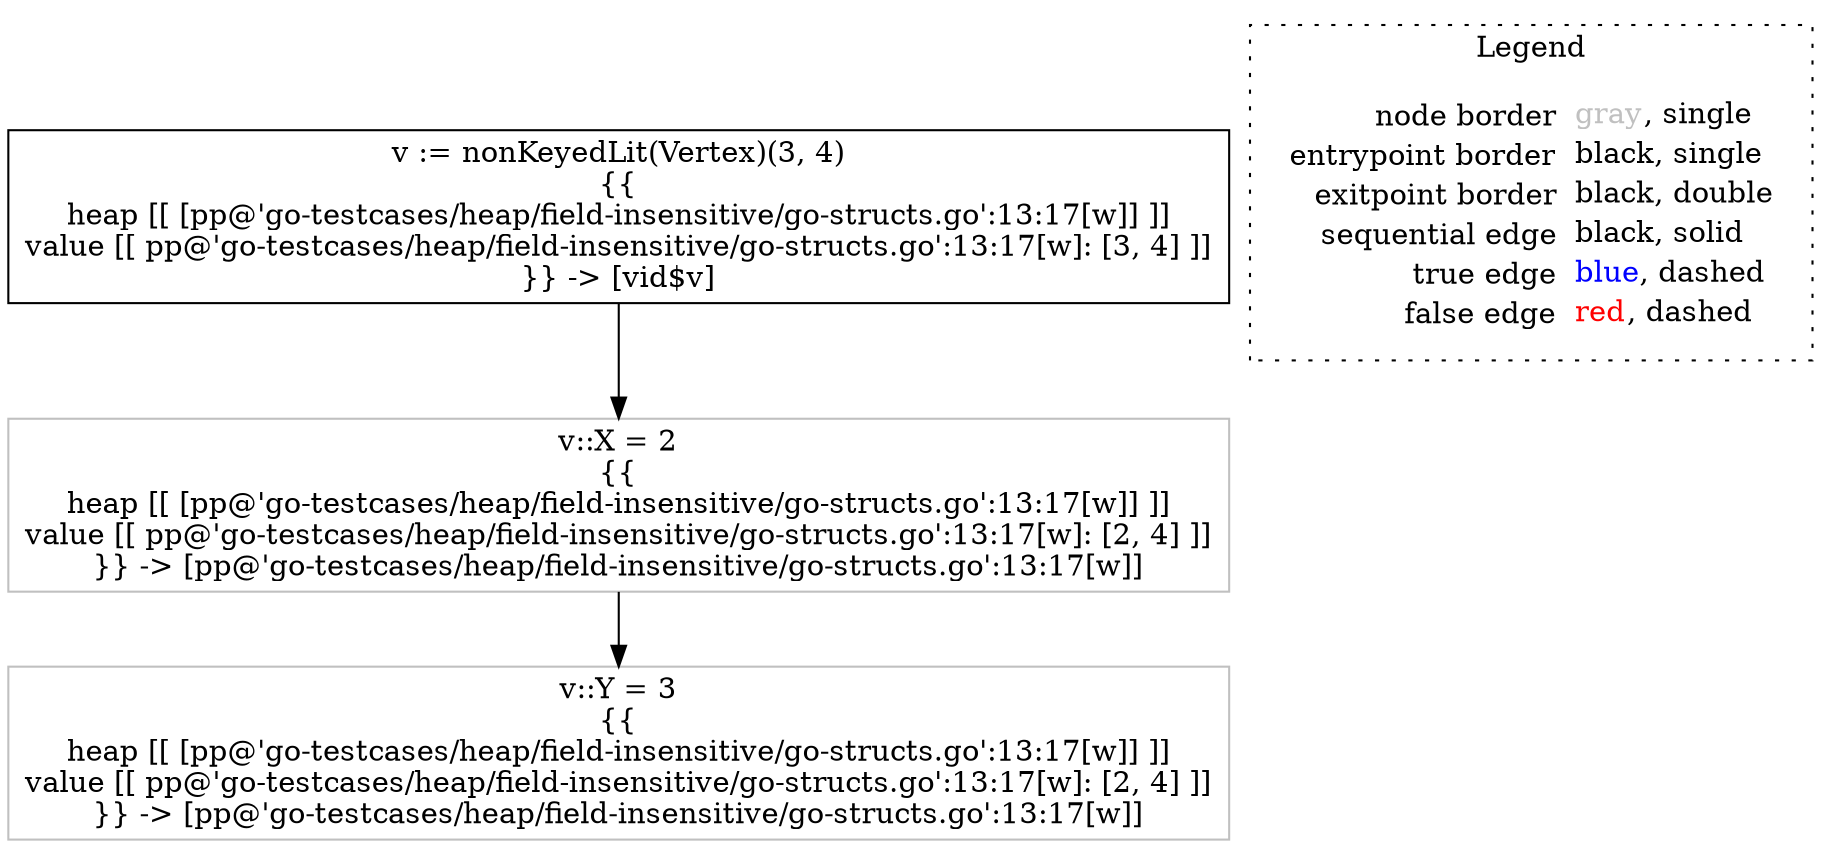 digraph {
	"node0" [shape="rect",color="black",label=<v := nonKeyedLit(Vertex)(3, 4)<BR/>{{<BR/>heap [[ [pp@'go-testcases/heap/field-insensitive/go-structs.go':13:17[w]] ]]<BR/>value [[ pp@'go-testcases/heap/field-insensitive/go-structs.go':13:17[w]: [3, 4] ]]<BR/>}} -&gt; [vid$v]>];
	"node1" [shape="rect",color="gray",label=<v::X = 2<BR/>{{<BR/>heap [[ [pp@'go-testcases/heap/field-insensitive/go-structs.go':13:17[w]] ]]<BR/>value [[ pp@'go-testcases/heap/field-insensitive/go-structs.go':13:17[w]: [2, 4] ]]<BR/>}} -&gt; [pp@'go-testcases/heap/field-insensitive/go-structs.go':13:17[w]]>];
	"node2" [shape="rect",color="gray",label=<v::Y = 3<BR/>{{<BR/>heap [[ [pp@'go-testcases/heap/field-insensitive/go-structs.go':13:17[w]] ]]<BR/>value [[ pp@'go-testcases/heap/field-insensitive/go-structs.go':13:17[w]: [2, 4] ]]<BR/>}} -&gt; [pp@'go-testcases/heap/field-insensitive/go-structs.go':13:17[w]]>];
	"node1" -> "node2" [color="black"];
	"node0" -> "node1" [color="black"];
subgraph cluster_legend {
	label="Legend";
	style=dotted;
	node [shape=plaintext];
	"legend" [label=<<table border="0" cellpadding="2" cellspacing="0" cellborder="0"><tr><td align="right">node border&nbsp;</td><td align="left"><font color="gray">gray</font>, single</td></tr><tr><td align="right">entrypoint border&nbsp;</td><td align="left"><font color="black">black</font>, single</td></tr><tr><td align="right">exitpoint border&nbsp;</td><td align="left"><font color="black">black</font>, double</td></tr><tr><td align="right">sequential edge&nbsp;</td><td align="left"><font color="black">black</font>, solid</td></tr><tr><td align="right">true edge&nbsp;</td><td align="left"><font color="blue">blue</font>, dashed</td></tr><tr><td align="right">false edge&nbsp;</td><td align="left"><font color="red">red</font>, dashed</td></tr></table>>];
}

}
